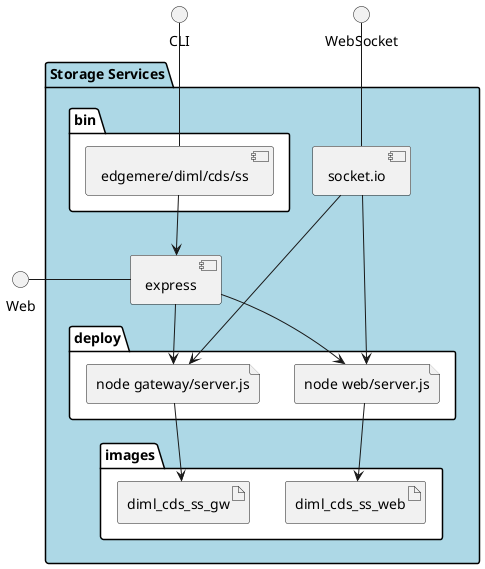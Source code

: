 @startuml
  interface CLI
  interface Web
  interface WebSocket
package "Storage Services" #lightblue {
  component express as REST
  component socket.io as socket
  folder bin #ffffff {
    component "edgemere/diml/cds/ss" as binName
  }
  binName --> REST

  folder deploy #ffffff {
  
    file "node web/server.js" as web_container
    REST --> web_container
    socket ---> web_container
  
    file "node gateway/server.js" as gateway_container
    REST --> gateway_container
    socket ---> gateway_container
  
  }
  folder images #ffffff {
  
      artifact diml_cds_ss_web
      web_container --> diml_cds_ss_web
    
      artifact diml_cds_ss_gw
      gateway_container --> diml_cds_ss_gw
    
  }
}
CLI -- binName
Web - REST
WebSocket -- socket

@enduml
